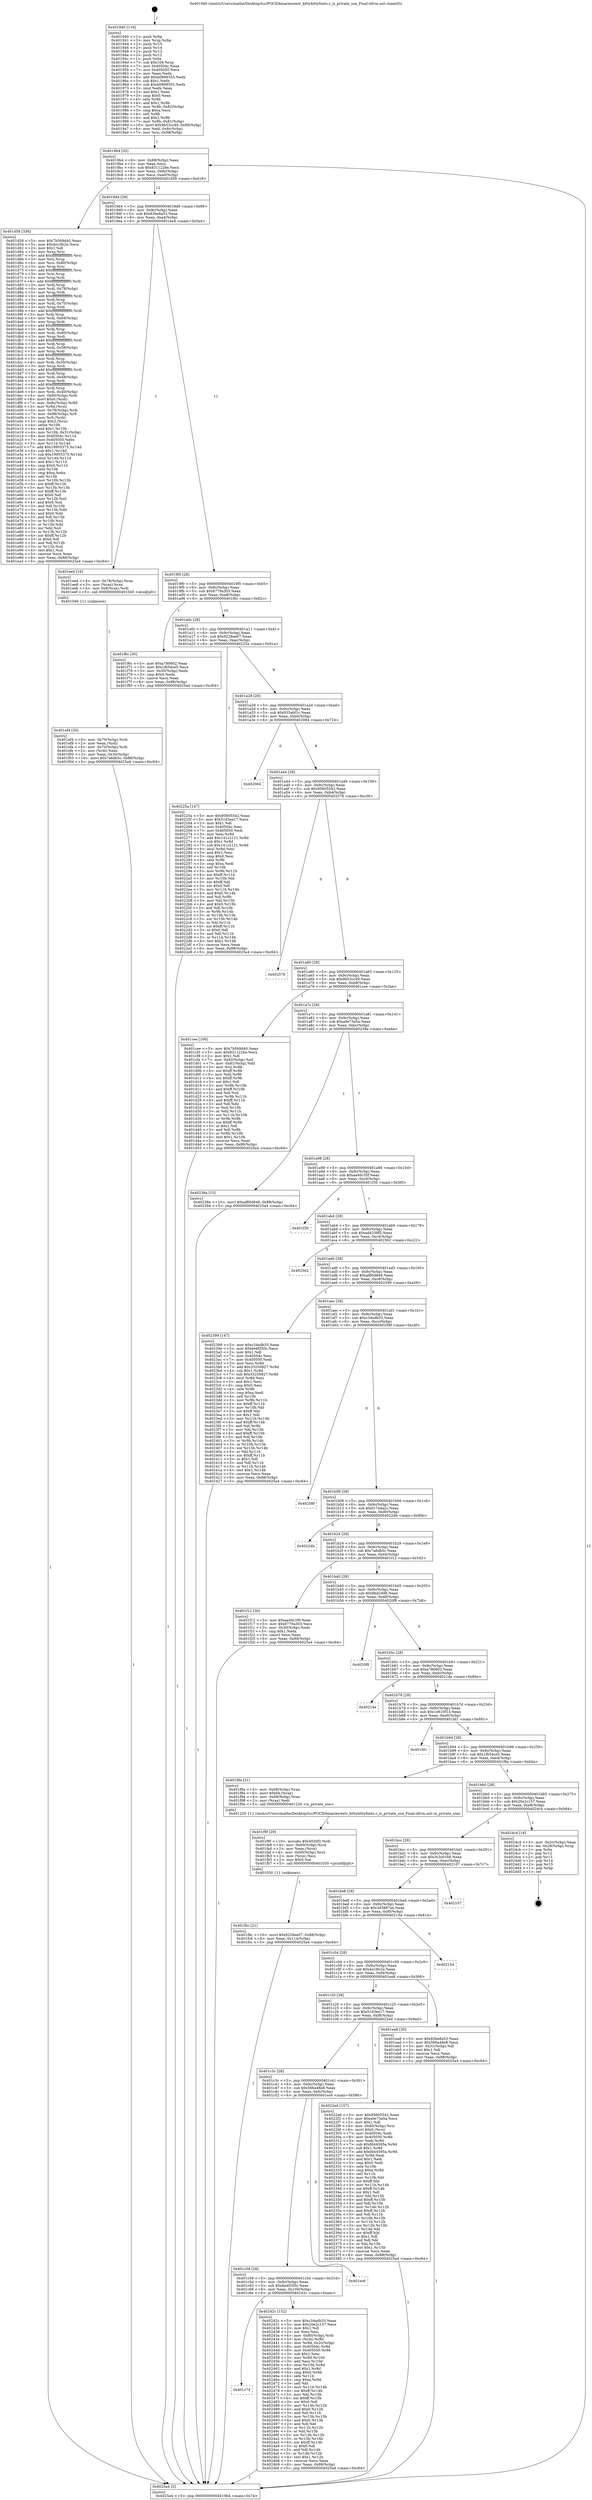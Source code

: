 digraph "0x401940" {
  label = "0x401940 (/mnt/c/Users/mathe/Desktop/tcc/POCII/binaries/extr_kittykittyfonts.c_is_private_use_Final-ollvm.out::main(0))"
  labelloc = "t"
  node[shape=record]

  Entry [label="",width=0.3,height=0.3,shape=circle,fillcolor=black,style=filled]
  "0x4019b4" [label="{
     0x4019b4 [32]\l
     | [instrs]\l
     &nbsp;&nbsp;0x4019b4 \<+6\>: mov -0x88(%rbp),%eax\l
     &nbsp;&nbsp;0x4019ba \<+2\>: mov %eax,%ecx\l
     &nbsp;&nbsp;0x4019bc \<+6\>: sub $0x8311226e,%ecx\l
     &nbsp;&nbsp;0x4019c2 \<+6\>: mov %eax,-0x9c(%rbp)\l
     &nbsp;&nbsp;0x4019c8 \<+6\>: mov %ecx,-0xa0(%rbp)\l
     &nbsp;&nbsp;0x4019ce \<+6\>: je 0000000000401d58 \<main+0x418\>\l
  }"]
  "0x401d58" [label="{
     0x401d58 [336]\l
     | [instrs]\l
     &nbsp;&nbsp;0x401d58 \<+5\>: mov $0x7b569d40,%eax\l
     &nbsp;&nbsp;0x401d5d \<+5\>: mov $0x4cc3fc2e,%ecx\l
     &nbsp;&nbsp;0x401d62 \<+2\>: mov $0x1,%dl\l
     &nbsp;&nbsp;0x401d64 \<+3\>: mov %rsp,%rsi\l
     &nbsp;&nbsp;0x401d67 \<+4\>: add $0xfffffffffffffff0,%rsi\l
     &nbsp;&nbsp;0x401d6b \<+3\>: mov %rsi,%rsp\l
     &nbsp;&nbsp;0x401d6e \<+4\>: mov %rsi,-0x80(%rbp)\l
     &nbsp;&nbsp;0x401d72 \<+3\>: mov %rsp,%rsi\l
     &nbsp;&nbsp;0x401d75 \<+4\>: add $0xfffffffffffffff0,%rsi\l
     &nbsp;&nbsp;0x401d79 \<+3\>: mov %rsi,%rsp\l
     &nbsp;&nbsp;0x401d7c \<+3\>: mov %rsp,%rdi\l
     &nbsp;&nbsp;0x401d7f \<+4\>: add $0xfffffffffffffff0,%rdi\l
     &nbsp;&nbsp;0x401d83 \<+3\>: mov %rdi,%rsp\l
     &nbsp;&nbsp;0x401d86 \<+4\>: mov %rdi,-0x78(%rbp)\l
     &nbsp;&nbsp;0x401d8a \<+3\>: mov %rsp,%rdi\l
     &nbsp;&nbsp;0x401d8d \<+4\>: add $0xfffffffffffffff0,%rdi\l
     &nbsp;&nbsp;0x401d91 \<+3\>: mov %rdi,%rsp\l
     &nbsp;&nbsp;0x401d94 \<+4\>: mov %rdi,-0x70(%rbp)\l
     &nbsp;&nbsp;0x401d98 \<+3\>: mov %rsp,%rdi\l
     &nbsp;&nbsp;0x401d9b \<+4\>: add $0xfffffffffffffff0,%rdi\l
     &nbsp;&nbsp;0x401d9f \<+3\>: mov %rdi,%rsp\l
     &nbsp;&nbsp;0x401da2 \<+4\>: mov %rdi,-0x68(%rbp)\l
     &nbsp;&nbsp;0x401da6 \<+3\>: mov %rsp,%rdi\l
     &nbsp;&nbsp;0x401da9 \<+4\>: add $0xfffffffffffffff0,%rdi\l
     &nbsp;&nbsp;0x401dad \<+3\>: mov %rdi,%rsp\l
     &nbsp;&nbsp;0x401db0 \<+4\>: mov %rdi,-0x60(%rbp)\l
     &nbsp;&nbsp;0x401db4 \<+3\>: mov %rsp,%rdi\l
     &nbsp;&nbsp;0x401db7 \<+4\>: add $0xfffffffffffffff0,%rdi\l
     &nbsp;&nbsp;0x401dbb \<+3\>: mov %rdi,%rsp\l
     &nbsp;&nbsp;0x401dbe \<+4\>: mov %rdi,-0x58(%rbp)\l
     &nbsp;&nbsp;0x401dc2 \<+3\>: mov %rsp,%rdi\l
     &nbsp;&nbsp;0x401dc5 \<+4\>: add $0xfffffffffffffff0,%rdi\l
     &nbsp;&nbsp;0x401dc9 \<+3\>: mov %rdi,%rsp\l
     &nbsp;&nbsp;0x401dcc \<+4\>: mov %rdi,-0x50(%rbp)\l
     &nbsp;&nbsp;0x401dd0 \<+3\>: mov %rsp,%rdi\l
     &nbsp;&nbsp;0x401dd3 \<+4\>: add $0xfffffffffffffff0,%rdi\l
     &nbsp;&nbsp;0x401dd7 \<+3\>: mov %rdi,%rsp\l
     &nbsp;&nbsp;0x401dda \<+4\>: mov %rdi,-0x48(%rbp)\l
     &nbsp;&nbsp;0x401dde \<+3\>: mov %rsp,%rdi\l
     &nbsp;&nbsp;0x401de1 \<+4\>: add $0xfffffffffffffff0,%rdi\l
     &nbsp;&nbsp;0x401de5 \<+3\>: mov %rdi,%rsp\l
     &nbsp;&nbsp;0x401de8 \<+4\>: mov %rdi,-0x40(%rbp)\l
     &nbsp;&nbsp;0x401dec \<+4\>: mov -0x80(%rbp),%rdi\l
     &nbsp;&nbsp;0x401df0 \<+6\>: movl $0x0,(%rdi)\l
     &nbsp;&nbsp;0x401df6 \<+7\>: mov -0x8c(%rbp),%r8d\l
     &nbsp;&nbsp;0x401dfd \<+3\>: mov %r8d,(%rsi)\l
     &nbsp;&nbsp;0x401e00 \<+4\>: mov -0x78(%rbp),%rdi\l
     &nbsp;&nbsp;0x401e04 \<+7\>: mov -0x98(%rbp),%r9\l
     &nbsp;&nbsp;0x401e0b \<+3\>: mov %r9,(%rdi)\l
     &nbsp;&nbsp;0x401e0e \<+3\>: cmpl $0x2,(%rsi)\l
     &nbsp;&nbsp;0x401e11 \<+4\>: setne %r10b\l
     &nbsp;&nbsp;0x401e15 \<+4\>: and $0x1,%r10b\l
     &nbsp;&nbsp;0x401e19 \<+4\>: mov %r10b,-0x31(%rbp)\l
     &nbsp;&nbsp;0x401e1d \<+8\>: mov 0x40504c,%r11d\l
     &nbsp;&nbsp;0x401e25 \<+7\>: mov 0x405050,%ebx\l
     &nbsp;&nbsp;0x401e2c \<+3\>: mov %r11d,%r14d\l
     &nbsp;&nbsp;0x401e2f \<+7\>: add $0x19955375,%r14d\l
     &nbsp;&nbsp;0x401e36 \<+4\>: sub $0x1,%r14d\l
     &nbsp;&nbsp;0x401e3a \<+7\>: sub $0x19955375,%r14d\l
     &nbsp;&nbsp;0x401e41 \<+4\>: imul %r14d,%r11d\l
     &nbsp;&nbsp;0x401e45 \<+4\>: and $0x1,%r11d\l
     &nbsp;&nbsp;0x401e49 \<+4\>: cmp $0x0,%r11d\l
     &nbsp;&nbsp;0x401e4d \<+4\>: sete %r10b\l
     &nbsp;&nbsp;0x401e51 \<+3\>: cmp $0xa,%ebx\l
     &nbsp;&nbsp;0x401e54 \<+4\>: setl %r15b\l
     &nbsp;&nbsp;0x401e58 \<+3\>: mov %r10b,%r12b\l
     &nbsp;&nbsp;0x401e5b \<+4\>: xor $0xff,%r12b\l
     &nbsp;&nbsp;0x401e5f \<+3\>: mov %r15b,%r13b\l
     &nbsp;&nbsp;0x401e62 \<+4\>: xor $0xff,%r13b\l
     &nbsp;&nbsp;0x401e66 \<+3\>: xor $0x0,%dl\l
     &nbsp;&nbsp;0x401e69 \<+3\>: mov %r12b,%sil\l
     &nbsp;&nbsp;0x401e6c \<+4\>: and $0x0,%sil\l
     &nbsp;&nbsp;0x401e70 \<+3\>: and %dl,%r10b\l
     &nbsp;&nbsp;0x401e73 \<+3\>: mov %r13b,%dil\l
     &nbsp;&nbsp;0x401e76 \<+4\>: and $0x0,%dil\l
     &nbsp;&nbsp;0x401e7a \<+3\>: and %dl,%r15b\l
     &nbsp;&nbsp;0x401e7d \<+3\>: or %r10b,%sil\l
     &nbsp;&nbsp;0x401e80 \<+3\>: or %r15b,%dil\l
     &nbsp;&nbsp;0x401e83 \<+3\>: xor %dil,%sil\l
     &nbsp;&nbsp;0x401e86 \<+3\>: or %r13b,%r12b\l
     &nbsp;&nbsp;0x401e89 \<+4\>: xor $0xff,%r12b\l
     &nbsp;&nbsp;0x401e8d \<+3\>: or $0x0,%dl\l
     &nbsp;&nbsp;0x401e90 \<+3\>: and %dl,%r12b\l
     &nbsp;&nbsp;0x401e93 \<+3\>: or %r12b,%sil\l
     &nbsp;&nbsp;0x401e96 \<+4\>: test $0x1,%sil\l
     &nbsp;&nbsp;0x401e9a \<+3\>: cmovne %ecx,%eax\l
     &nbsp;&nbsp;0x401e9d \<+6\>: mov %eax,-0x88(%rbp)\l
     &nbsp;&nbsp;0x401ea3 \<+5\>: jmp 00000000004025a4 \<main+0xc64\>\l
  }"]
  "0x4019d4" [label="{
     0x4019d4 [28]\l
     | [instrs]\l
     &nbsp;&nbsp;0x4019d4 \<+5\>: jmp 00000000004019d9 \<main+0x99\>\l
     &nbsp;&nbsp;0x4019d9 \<+6\>: mov -0x9c(%rbp),%eax\l
     &nbsp;&nbsp;0x4019df \<+5\>: sub $0x83be8a53,%eax\l
     &nbsp;&nbsp;0x4019e4 \<+6\>: mov %eax,-0xa4(%rbp)\l
     &nbsp;&nbsp;0x4019ea \<+6\>: je 0000000000401ee4 \<main+0x5a4\>\l
  }"]
  Exit [label="",width=0.3,height=0.3,shape=circle,fillcolor=black,style=filled,peripheries=2]
  "0x401ee4" [label="{
     0x401ee4 [16]\l
     | [instrs]\l
     &nbsp;&nbsp;0x401ee4 \<+4\>: mov -0x78(%rbp),%rax\l
     &nbsp;&nbsp;0x401ee8 \<+3\>: mov (%rax),%rax\l
     &nbsp;&nbsp;0x401eeb \<+4\>: mov 0x8(%rax),%rdi\l
     &nbsp;&nbsp;0x401eef \<+5\>: call 0000000000401040 \<atoi@plt\>\l
     | [calls]\l
     &nbsp;&nbsp;0x401040 \{1\} (unknown)\l
  }"]
  "0x4019f0" [label="{
     0x4019f0 [28]\l
     | [instrs]\l
     &nbsp;&nbsp;0x4019f0 \<+5\>: jmp 00000000004019f5 \<main+0xb5\>\l
     &nbsp;&nbsp;0x4019f5 \<+6\>: mov -0x9c(%rbp),%eax\l
     &nbsp;&nbsp;0x4019fb \<+5\>: sub $0x8779a303,%eax\l
     &nbsp;&nbsp;0x401a00 \<+6\>: mov %eax,-0xa8(%rbp)\l
     &nbsp;&nbsp;0x401a06 \<+6\>: je 0000000000401f6c \<main+0x62c\>\l
  }"]
  "0x401c74" [label="{
     0x401c74\l
  }", style=dashed]
  "0x401f6c" [label="{
     0x401f6c [30]\l
     | [instrs]\l
     &nbsp;&nbsp;0x401f6c \<+5\>: mov $0xa780602,%eax\l
     &nbsp;&nbsp;0x401f71 \<+5\>: mov $0x1fb54ce5,%ecx\l
     &nbsp;&nbsp;0x401f76 \<+3\>: mov -0x30(%rbp),%edx\l
     &nbsp;&nbsp;0x401f79 \<+3\>: cmp $0x0,%edx\l
     &nbsp;&nbsp;0x401f7c \<+3\>: cmove %ecx,%eax\l
     &nbsp;&nbsp;0x401f7f \<+6\>: mov %eax,-0x88(%rbp)\l
     &nbsp;&nbsp;0x401f85 \<+5\>: jmp 00000000004025a4 \<main+0xc64\>\l
  }"]
  "0x401a0c" [label="{
     0x401a0c [28]\l
     | [instrs]\l
     &nbsp;&nbsp;0x401a0c \<+5\>: jmp 0000000000401a11 \<main+0xd1\>\l
     &nbsp;&nbsp;0x401a11 \<+6\>: mov -0x9c(%rbp),%eax\l
     &nbsp;&nbsp;0x401a17 \<+5\>: sub $0x9228ee07,%eax\l
     &nbsp;&nbsp;0x401a1c \<+6\>: mov %eax,-0xac(%rbp)\l
     &nbsp;&nbsp;0x401a22 \<+6\>: je 000000000040225a \<main+0x91a\>\l
  }"]
  "0x40242c" [label="{
     0x40242c [152]\l
     | [instrs]\l
     &nbsp;&nbsp;0x40242c \<+5\>: mov $0xc34adb33,%eax\l
     &nbsp;&nbsp;0x402431 \<+5\>: mov $0x20e2c157,%ecx\l
     &nbsp;&nbsp;0x402436 \<+2\>: mov $0x1,%dl\l
     &nbsp;&nbsp;0x402438 \<+2\>: xor %esi,%esi\l
     &nbsp;&nbsp;0x40243a \<+4\>: mov -0x80(%rbp),%rdi\l
     &nbsp;&nbsp;0x40243e \<+3\>: mov (%rdi),%r8d\l
     &nbsp;&nbsp;0x402441 \<+4\>: mov %r8d,-0x2c(%rbp)\l
     &nbsp;&nbsp;0x402445 \<+8\>: mov 0x40504c,%r8d\l
     &nbsp;&nbsp;0x40244d \<+8\>: mov 0x405050,%r9d\l
     &nbsp;&nbsp;0x402455 \<+3\>: sub $0x1,%esi\l
     &nbsp;&nbsp;0x402458 \<+3\>: mov %r8d,%r10d\l
     &nbsp;&nbsp;0x40245b \<+3\>: add %esi,%r10d\l
     &nbsp;&nbsp;0x40245e \<+4\>: imul %r10d,%r8d\l
     &nbsp;&nbsp;0x402462 \<+4\>: and $0x1,%r8d\l
     &nbsp;&nbsp;0x402466 \<+4\>: cmp $0x0,%r8d\l
     &nbsp;&nbsp;0x40246a \<+4\>: sete %r11b\l
     &nbsp;&nbsp;0x40246e \<+4\>: cmp $0xa,%r9d\l
     &nbsp;&nbsp;0x402472 \<+3\>: setl %bl\l
     &nbsp;&nbsp;0x402475 \<+3\>: mov %r11b,%r14b\l
     &nbsp;&nbsp;0x402478 \<+4\>: xor $0xff,%r14b\l
     &nbsp;&nbsp;0x40247c \<+3\>: mov %bl,%r15b\l
     &nbsp;&nbsp;0x40247f \<+4\>: xor $0xff,%r15b\l
     &nbsp;&nbsp;0x402483 \<+3\>: xor $0x0,%dl\l
     &nbsp;&nbsp;0x402486 \<+3\>: mov %r14b,%r12b\l
     &nbsp;&nbsp;0x402489 \<+4\>: and $0x0,%r12b\l
     &nbsp;&nbsp;0x40248d \<+3\>: and %dl,%r11b\l
     &nbsp;&nbsp;0x402490 \<+3\>: mov %r15b,%r13b\l
     &nbsp;&nbsp;0x402493 \<+4\>: and $0x0,%r13b\l
     &nbsp;&nbsp;0x402497 \<+2\>: and %dl,%bl\l
     &nbsp;&nbsp;0x402499 \<+3\>: or %r11b,%r12b\l
     &nbsp;&nbsp;0x40249c \<+3\>: or %bl,%r13b\l
     &nbsp;&nbsp;0x40249f \<+3\>: xor %r13b,%r12b\l
     &nbsp;&nbsp;0x4024a2 \<+3\>: or %r15b,%r14b\l
     &nbsp;&nbsp;0x4024a5 \<+4\>: xor $0xff,%r14b\l
     &nbsp;&nbsp;0x4024a9 \<+3\>: or $0x0,%dl\l
     &nbsp;&nbsp;0x4024ac \<+3\>: and %dl,%r14b\l
     &nbsp;&nbsp;0x4024af \<+3\>: or %r14b,%r12b\l
     &nbsp;&nbsp;0x4024b2 \<+4\>: test $0x1,%r12b\l
     &nbsp;&nbsp;0x4024b6 \<+3\>: cmovne %ecx,%eax\l
     &nbsp;&nbsp;0x4024b9 \<+6\>: mov %eax,-0x88(%rbp)\l
     &nbsp;&nbsp;0x4024bf \<+5\>: jmp 00000000004025a4 \<main+0xc64\>\l
  }"]
  "0x40225a" [label="{
     0x40225a [147]\l
     | [instrs]\l
     &nbsp;&nbsp;0x40225a \<+5\>: mov $0x95605542,%eax\l
     &nbsp;&nbsp;0x40225f \<+5\>: mov $0x51d3ee17,%ecx\l
     &nbsp;&nbsp;0x402264 \<+2\>: mov $0x1,%dl\l
     &nbsp;&nbsp;0x402266 \<+7\>: mov 0x40504c,%esi\l
     &nbsp;&nbsp;0x40226d \<+7\>: mov 0x405050,%edi\l
     &nbsp;&nbsp;0x402274 \<+3\>: mov %esi,%r8d\l
     &nbsp;&nbsp;0x402277 \<+7\>: add $0x141c2121,%r8d\l
     &nbsp;&nbsp;0x40227e \<+4\>: sub $0x1,%r8d\l
     &nbsp;&nbsp;0x402282 \<+7\>: sub $0x141c2121,%r8d\l
     &nbsp;&nbsp;0x402289 \<+4\>: imul %r8d,%esi\l
     &nbsp;&nbsp;0x40228d \<+3\>: and $0x1,%esi\l
     &nbsp;&nbsp;0x402290 \<+3\>: cmp $0x0,%esi\l
     &nbsp;&nbsp;0x402293 \<+4\>: sete %r9b\l
     &nbsp;&nbsp;0x402297 \<+3\>: cmp $0xa,%edi\l
     &nbsp;&nbsp;0x40229a \<+4\>: setl %r10b\l
     &nbsp;&nbsp;0x40229e \<+3\>: mov %r9b,%r11b\l
     &nbsp;&nbsp;0x4022a1 \<+4\>: xor $0xff,%r11b\l
     &nbsp;&nbsp;0x4022a5 \<+3\>: mov %r10b,%bl\l
     &nbsp;&nbsp;0x4022a8 \<+3\>: xor $0xff,%bl\l
     &nbsp;&nbsp;0x4022ab \<+3\>: xor $0x0,%dl\l
     &nbsp;&nbsp;0x4022ae \<+3\>: mov %r11b,%r14b\l
     &nbsp;&nbsp;0x4022b1 \<+4\>: and $0x0,%r14b\l
     &nbsp;&nbsp;0x4022b5 \<+3\>: and %dl,%r9b\l
     &nbsp;&nbsp;0x4022b8 \<+3\>: mov %bl,%r15b\l
     &nbsp;&nbsp;0x4022bb \<+4\>: and $0x0,%r15b\l
     &nbsp;&nbsp;0x4022bf \<+3\>: and %dl,%r10b\l
     &nbsp;&nbsp;0x4022c2 \<+3\>: or %r9b,%r14b\l
     &nbsp;&nbsp;0x4022c5 \<+3\>: or %r10b,%r15b\l
     &nbsp;&nbsp;0x4022c8 \<+3\>: xor %r15b,%r14b\l
     &nbsp;&nbsp;0x4022cb \<+3\>: or %bl,%r11b\l
     &nbsp;&nbsp;0x4022ce \<+4\>: xor $0xff,%r11b\l
     &nbsp;&nbsp;0x4022d2 \<+3\>: or $0x0,%dl\l
     &nbsp;&nbsp;0x4022d5 \<+3\>: and %dl,%r11b\l
     &nbsp;&nbsp;0x4022d8 \<+3\>: or %r11b,%r14b\l
     &nbsp;&nbsp;0x4022db \<+4\>: test $0x1,%r14b\l
     &nbsp;&nbsp;0x4022df \<+3\>: cmovne %ecx,%eax\l
     &nbsp;&nbsp;0x4022e2 \<+6\>: mov %eax,-0x88(%rbp)\l
     &nbsp;&nbsp;0x4022e8 \<+5\>: jmp 00000000004025a4 \<main+0xc64\>\l
  }"]
  "0x401a28" [label="{
     0x401a28 [28]\l
     | [instrs]\l
     &nbsp;&nbsp;0x401a28 \<+5\>: jmp 0000000000401a2d \<main+0xed\>\l
     &nbsp;&nbsp;0x401a2d \<+6\>: mov -0x9c(%rbp),%eax\l
     &nbsp;&nbsp;0x401a33 \<+5\>: sub $0x935abf1c,%eax\l
     &nbsp;&nbsp;0x401a38 \<+6\>: mov %eax,-0xb0(%rbp)\l
     &nbsp;&nbsp;0x401a3e \<+6\>: je 0000000000402064 \<main+0x724\>\l
  }"]
  "0x401c58" [label="{
     0x401c58 [28]\l
     | [instrs]\l
     &nbsp;&nbsp;0x401c58 \<+5\>: jmp 0000000000401c5d \<main+0x31d\>\l
     &nbsp;&nbsp;0x401c5d \<+6\>: mov -0x9c(%rbp),%eax\l
     &nbsp;&nbsp;0x401c63 \<+5\>: sub $0x6e4f350c,%eax\l
     &nbsp;&nbsp;0x401c68 \<+6\>: mov %eax,-0x100(%rbp)\l
     &nbsp;&nbsp;0x401c6e \<+6\>: je 000000000040242c \<main+0xaec\>\l
  }"]
  "0x402064" [label="{
     0x402064\l
  }", style=dashed]
  "0x401a44" [label="{
     0x401a44 [28]\l
     | [instrs]\l
     &nbsp;&nbsp;0x401a44 \<+5\>: jmp 0000000000401a49 \<main+0x109\>\l
     &nbsp;&nbsp;0x401a49 \<+6\>: mov -0x9c(%rbp),%eax\l
     &nbsp;&nbsp;0x401a4f \<+5\>: sub $0x95605542,%eax\l
     &nbsp;&nbsp;0x401a54 \<+6\>: mov %eax,-0xb4(%rbp)\l
     &nbsp;&nbsp;0x401a5a \<+6\>: je 0000000000402576 \<main+0xc36\>\l
  }"]
  "0x401ec6" [label="{
     0x401ec6\l
  }", style=dashed]
  "0x402576" [label="{
     0x402576\l
  }", style=dashed]
  "0x401a60" [label="{
     0x401a60 [28]\l
     | [instrs]\l
     &nbsp;&nbsp;0x401a60 \<+5\>: jmp 0000000000401a65 \<main+0x125\>\l
     &nbsp;&nbsp;0x401a65 \<+6\>: mov -0x9c(%rbp),%eax\l
     &nbsp;&nbsp;0x401a6b \<+5\>: sub $0x9b53cc49,%eax\l
     &nbsp;&nbsp;0x401a70 \<+6\>: mov %eax,-0xb8(%rbp)\l
     &nbsp;&nbsp;0x401a76 \<+6\>: je 0000000000401cee \<main+0x3ae\>\l
  }"]
  "0x401c3c" [label="{
     0x401c3c [28]\l
     | [instrs]\l
     &nbsp;&nbsp;0x401c3c \<+5\>: jmp 0000000000401c41 \<main+0x301\>\l
     &nbsp;&nbsp;0x401c41 \<+6\>: mov -0x9c(%rbp),%eax\l
     &nbsp;&nbsp;0x401c47 \<+5\>: sub $0x566a48e8,%eax\l
     &nbsp;&nbsp;0x401c4c \<+6\>: mov %eax,-0xfc(%rbp)\l
     &nbsp;&nbsp;0x401c52 \<+6\>: je 0000000000401ec6 \<main+0x586\>\l
  }"]
  "0x401cee" [label="{
     0x401cee [106]\l
     | [instrs]\l
     &nbsp;&nbsp;0x401cee \<+5\>: mov $0x7b569d40,%eax\l
     &nbsp;&nbsp;0x401cf3 \<+5\>: mov $0x8311226e,%ecx\l
     &nbsp;&nbsp;0x401cf8 \<+2\>: mov $0x1,%dl\l
     &nbsp;&nbsp;0x401cfa \<+7\>: mov -0x82(%rbp),%sil\l
     &nbsp;&nbsp;0x401d01 \<+7\>: mov -0x81(%rbp),%dil\l
     &nbsp;&nbsp;0x401d08 \<+3\>: mov %sil,%r8b\l
     &nbsp;&nbsp;0x401d0b \<+4\>: xor $0xff,%r8b\l
     &nbsp;&nbsp;0x401d0f \<+3\>: mov %dil,%r9b\l
     &nbsp;&nbsp;0x401d12 \<+4\>: xor $0xff,%r9b\l
     &nbsp;&nbsp;0x401d16 \<+3\>: xor $0x1,%dl\l
     &nbsp;&nbsp;0x401d19 \<+3\>: mov %r8b,%r10b\l
     &nbsp;&nbsp;0x401d1c \<+4\>: and $0xff,%r10b\l
     &nbsp;&nbsp;0x401d20 \<+3\>: and %dl,%sil\l
     &nbsp;&nbsp;0x401d23 \<+3\>: mov %r9b,%r11b\l
     &nbsp;&nbsp;0x401d26 \<+4\>: and $0xff,%r11b\l
     &nbsp;&nbsp;0x401d2a \<+3\>: and %dl,%dil\l
     &nbsp;&nbsp;0x401d2d \<+3\>: or %sil,%r10b\l
     &nbsp;&nbsp;0x401d30 \<+3\>: or %dil,%r11b\l
     &nbsp;&nbsp;0x401d33 \<+3\>: xor %r11b,%r10b\l
     &nbsp;&nbsp;0x401d36 \<+3\>: or %r9b,%r8b\l
     &nbsp;&nbsp;0x401d39 \<+4\>: xor $0xff,%r8b\l
     &nbsp;&nbsp;0x401d3d \<+3\>: or $0x1,%dl\l
     &nbsp;&nbsp;0x401d40 \<+3\>: and %dl,%r8b\l
     &nbsp;&nbsp;0x401d43 \<+3\>: or %r8b,%r10b\l
     &nbsp;&nbsp;0x401d46 \<+4\>: test $0x1,%r10b\l
     &nbsp;&nbsp;0x401d4a \<+3\>: cmovne %ecx,%eax\l
     &nbsp;&nbsp;0x401d4d \<+6\>: mov %eax,-0x88(%rbp)\l
     &nbsp;&nbsp;0x401d53 \<+5\>: jmp 00000000004025a4 \<main+0xc64\>\l
  }"]
  "0x401a7c" [label="{
     0x401a7c [28]\l
     | [instrs]\l
     &nbsp;&nbsp;0x401a7c \<+5\>: jmp 0000000000401a81 \<main+0x141\>\l
     &nbsp;&nbsp;0x401a81 \<+6\>: mov -0x9c(%rbp),%eax\l
     &nbsp;&nbsp;0x401a87 \<+5\>: sub $0xa0e73a5a,%eax\l
     &nbsp;&nbsp;0x401a8c \<+6\>: mov %eax,-0xbc(%rbp)\l
     &nbsp;&nbsp;0x401a92 \<+6\>: je 000000000040238a \<main+0xa4a\>\l
  }"]
  "0x4025a4" [label="{
     0x4025a4 [5]\l
     | [instrs]\l
     &nbsp;&nbsp;0x4025a4 \<+5\>: jmp 00000000004019b4 \<main+0x74\>\l
  }"]
  "0x401940" [label="{
     0x401940 [116]\l
     | [instrs]\l
     &nbsp;&nbsp;0x401940 \<+1\>: push %rbp\l
     &nbsp;&nbsp;0x401941 \<+3\>: mov %rsp,%rbp\l
     &nbsp;&nbsp;0x401944 \<+2\>: push %r15\l
     &nbsp;&nbsp;0x401946 \<+2\>: push %r14\l
     &nbsp;&nbsp;0x401948 \<+2\>: push %r13\l
     &nbsp;&nbsp;0x40194a \<+2\>: push %r12\l
     &nbsp;&nbsp;0x40194c \<+1\>: push %rbx\l
     &nbsp;&nbsp;0x40194d \<+7\>: sub $0x108,%rsp\l
     &nbsp;&nbsp;0x401954 \<+7\>: mov 0x40504c,%eax\l
     &nbsp;&nbsp;0x40195b \<+7\>: mov 0x405050,%ecx\l
     &nbsp;&nbsp;0x401962 \<+2\>: mov %eax,%edx\l
     &nbsp;&nbsp;0x401964 \<+6\>: add $0xb0899355,%edx\l
     &nbsp;&nbsp;0x40196a \<+3\>: sub $0x1,%edx\l
     &nbsp;&nbsp;0x40196d \<+6\>: sub $0xb0899355,%edx\l
     &nbsp;&nbsp;0x401973 \<+3\>: imul %edx,%eax\l
     &nbsp;&nbsp;0x401976 \<+3\>: and $0x1,%eax\l
     &nbsp;&nbsp;0x401979 \<+3\>: cmp $0x0,%eax\l
     &nbsp;&nbsp;0x40197c \<+4\>: sete %r8b\l
     &nbsp;&nbsp;0x401980 \<+4\>: and $0x1,%r8b\l
     &nbsp;&nbsp;0x401984 \<+7\>: mov %r8b,-0x82(%rbp)\l
     &nbsp;&nbsp;0x40198b \<+3\>: cmp $0xa,%ecx\l
     &nbsp;&nbsp;0x40198e \<+4\>: setl %r8b\l
     &nbsp;&nbsp;0x401992 \<+4\>: and $0x1,%r8b\l
     &nbsp;&nbsp;0x401996 \<+7\>: mov %r8b,-0x81(%rbp)\l
     &nbsp;&nbsp;0x40199d \<+10\>: movl $0x9b53cc49,-0x88(%rbp)\l
     &nbsp;&nbsp;0x4019a7 \<+6\>: mov %edi,-0x8c(%rbp)\l
     &nbsp;&nbsp;0x4019ad \<+7\>: mov %rsi,-0x98(%rbp)\l
  }"]
  "0x4022ed" [label="{
     0x4022ed [157]\l
     | [instrs]\l
     &nbsp;&nbsp;0x4022ed \<+5\>: mov $0x95605542,%eax\l
     &nbsp;&nbsp;0x4022f2 \<+5\>: mov $0xa0e73a5a,%ecx\l
     &nbsp;&nbsp;0x4022f7 \<+2\>: mov $0x1,%dl\l
     &nbsp;&nbsp;0x4022f9 \<+4\>: mov -0x80(%rbp),%rsi\l
     &nbsp;&nbsp;0x4022fd \<+6\>: movl $0x0,(%rsi)\l
     &nbsp;&nbsp;0x402303 \<+7\>: mov 0x40504c,%edi\l
     &nbsp;&nbsp;0x40230a \<+8\>: mov 0x405050,%r8d\l
     &nbsp;&nbsp;0x402312 \<+3\>: mov %edi,%r9d\l
     &nbsp;&nbsp;0x402315 \<+7\>: sub $0xfd44595a,%r9d\l
     &nbsp;&nbsp;0x40231c \<+4\>: sub $0x1,%r9d\l
     &nbsp;&nbsp;0x402320 \<+7\>: add $0xfd44595a,%r9d\l
     &nbsp;&nbsp;0x402327 \<+4\>: imul %r9d,%edi\l
     &nbsp;&nbsp;0x40232b \<+3\>: and $0x1,%edi\l
     &nbsp;&nbsp;0x40232e \<+3\>: cmp $0x0,%edi\l
     &nbsp;&nbsp;0x402331 \<+4\>: sete %r10b\l
     &nbsp;&nbsp;0x402335 \<+4\>: cmp $0xa,%r8d\l
     &nbsp;&nbsp;0x402339 \<+4\>: setl %r11b\l
     &nbsp;&nbsp;0x40233d \<+3\>: mov %r10b,%bl\l
     &nbsp;&nbsp;0x402340 \<+3\>: xor $0xff,%bl\l
     &nbsp;&nbsp;0x402343 \<+3\>: mov %r11b,%r14b\l
     &nbsp;&nbsp;0x402346 \<+4\>: xor $0xff,%r14b\l
     &nbsp;&nbsp;0x40234a \<+3\>: xor $0x1,%dl\l
     &nbsp;&nbsp;0x40234d \<+3\>: mov %bl,%r15b\l
     &nbsp;&nbsp;0x402350 \<+4\>: and $0xff,%r15b\l
     &nbsp;&nbsp;0x402354 \<+3\>: and %dl,%r10b\l
     &nbsp;&nbsp;0x402357 \<+3\>: mov %r14b,%r12b\l
     &nbsp;&nbsp;0x40235a \<+4\>: and $0xff,%r12b\l
     &nbsp;&nbsp;0x40235e \<+3\>: and %dl,%r11b\l
     &nbsp;&nbsp;0x402361 \<+3\>: or %r10b,%r15b\l
     &nbsp;&nbsp;0x402364 \<+3\>: or %r11b,%r12b\l
     &nbsp;&nbsp;0x402367 \<+3\>: xor %r12b,%r15b\l
     &nbsp;&nbsp;0x40236a \<+3\>: or %r14b,%bl\l
     &nbsp;&nbsp;0x40236d \<+3\>: xor $0xff,%bl\l
     &nbsp;&nbsp;0x402370 \<+3\>: or $0x1,%dl\l
     &nbsp;&nbsp;0x402373 \<+2\>: and %dl,%bl\l
     &nbsp;&nbsp;0x402375 \<+3\>: or %bl,%r15b\l
     &nbsp;&nbsp;0x402378 \<+4\>: test $0x1,%r15b\l
     &nbsp;&nbsp;0x40237c \<+3\>: cmovne %ecx,%eax\l
     &nbsp;&nbsp;0x40237f \<+6\>: mov %eax,-0x88(%rbp)\l
     &nbsp;&nbsp;0x402385 \<+5\>: jmp 00000000004025a4 \<main+0xc64\>\l
  }"]
  "0x401fbc" [label="{
     0x401fbc [21]\l
     | [instrs]\l
     &nbsp;&nbsp;0x401fbc \<+10\>: movl $0x9228ee07,-0x88(%rbp)\l
     &nbsp;&nbsp;0x401fc6 \<+6\>: mov %eax,-0x114(%rbp)\l
     &nbsp;&nbsp;0x401fcc \<+5\>: jmp 00000000004025a4 \<main+0xc64\>\l
  }"]
  "0x40238a" [label="{
     0x40238a [15]\l
     | [instrs]\l
     &nbsp;&nbsp;0x40238a \<+10\>: movl $0xaf80d848,-0x88(%rbp)\l
     &nbsp;&nbsp;0x402394 \<+5\>: jmp 00000000004025a4 \<main+0xc64\>\l
  }"]
  "0x401a98" [label="{
     0x401a98 [28]\l
     | [instrs]\l
     &nbsp;&nbsp;0x401a98 \<+5\>: jmp 0000000000401a9d \<main+0x15d\>\l
     &nbsp;&nbsp;0x401a9d \<+6\>: mov -0x9c(%rbp),%eax\l
     &nbsp;&nbsp;0x401aa3 \<+5\>: sub $0xaa40c35f,%eax\l
     &nbsp;&nbsp;0x401aa8 \<+6\>: mov %eax,-0xc0(%rbp)\l
     &nbsp;&nbsp;0x401aae \<+6\>: je 0000000000401f30 \<main+0x5f0\>\l
  }"]
  "0x401f9f" [label="{
     0x401f9f [29]\l
     | [instrs]\l
     &nbsp;&nbsp;0x401f9f \<+10\>: movabs $0x4030f2,%rdi\l
     &nbsp;&nbsp;0x401fa9 \<+4\>: mov -0x60(%rbp),%rcx\l
     &nbsp;&nbsp;0x401fad \<+2\>: mov %eax,(%rcx)\l
     &nbsp;&nbsp;0x401faf \<+4\>: mov -0x60(%rbp),%rcx\l
     &nbsp;&nbsp;0x401fb3 \<+2\>: mov (%rcx),%esi\l
     &nbsp;&nbsp;0x401fb5 \<+2\>: mov $0x0,%al\l
     &nbsp;&nbsp;0x401fb7 \<+5\>: call 0000000000401030 \<printf@plt\>\l
     | [calls]\l
     &nbsp;&nbsp;0x401030 \{1\} (unknown)\l
  }"]
  "0x401f30" [label="{
     0x401f30\l
  }", style=dashed]
  "0x401ab4" [label="{
     0x401ab4 [28]\l
     | [instrs]\l
     &nbsp;&nbsp;0x401ab4 \<+5\>: jmp 0000000000401ab9 \<main+0x179\>\l
     &nbsp;&nbsp;0x401ab9 \<+6\>: mov -0x9c(%rbp),%eax\l
     &nbsp;&nbsp;0x401abf \<+5\>: sub $0xad4338f5,%eax\l
     &nbsp;&nbsp;0x401ac4 \<+6\>: mov %eax,-0xc4(%rbp)\l
     &nbsp;&nbsp;0x401aca \<+6\>: je 0000000000402562 \<main+0xc22\>\l
  }"]
  "0x401ef4" [label="{
     0x401ef4 [30]\l
     | [instrs]\l
     &nbsp;&nbsp;0x401ef4 \<+4\>: mov -0x70(%rbp),%rdi\l
     &nbsp;&nbsp;0x401ef8 \<+2\>: mov %eax,(%rdi)\l
     &nbsp;&nbsp;0x401efa \<+4\>: mov -0x70(%rbp),%rdi\l
     &nbsp;&nbsp;0x401efe \<+2\>: mov (%rdi),%eax\l
     &nbsp;&nbsp;0x401f00 \<+3\>: mov %eax,-0x30(%rbp)\l
     &nbsp;&nbsp;0x401f03 \<+10\>: movl $0x7a6db5c,-0x88(%rbp)\l
     &nbsp;&nbsp;0x401f0d \<+5\>: jmp 00000000004025a4 \<main+0xc64\>\l
  }"]
  "0x402562" [label="{
     0x402562\l
  }", style=dashed]
  "0x401ad0" [label="{
     0x401ad0 [28]\l
     | [instrs]\l
     &nbsp;&nbsp;0x401ad0 \<+5\>: jmp 0000000000401ad5 \<main+0x195\>\l
     &nbsp;&nbsp;0x401ad5 \<+6\>: mov -0x9c(%rbp),%eax\l
     &nbsp;&nbsp;0x401adb \<+5\>: sub $0xaf80d848,%eax\l
     &nbsp;&nbsp;0x401ae0 \<+6\>: mov %eax,-0xc8(%rbp)\l
     &nbsp;&nbsp;0x401ae6 \<+6\>: je 0000000000402399 \<main+0xa59\>\l
  }"]
  "0x401c20" [label="{
     0x401c20 [28]\l
     | [instrs]\l
     &nbsp;&nbsp;0x401c20 \<+5\>: jmp 0000000000401c25 \<main+0x2e5\>\l
     &nbsp;&nbsp;0x401c25 \<+6\>: mov -0x9c(%rbp),%eax\l
     &nbsp;&nbsp;0x401c2b \<+5\>: sub $0x51d3ee17,%eax\l
     &nbsp;&nbsp;0x401c30 \<+6\>: mov %eax,-0xf8(%rbp)\l
     &nbsp;&nbsp;0x401c36 \<+6\>: je 00000000004022ed \<main+0x9ad\>\l
  }"]
  "0x402399" [label="{
     0x402399 [147]\l
     | [instrs]\l
     &nbsp;&nbsp;0x402399 \<+5\>: mov $0xc34adb33,%eax\l
     &nbsp;&nbsp;0x40239e \<+5\>: mov $0x6e4f350c,%ecx\l
     &nbsp;&nbsp;0x4023a3 \<+2\>: mov $0x1,%dl\l
     &nbsp;&nbsp;0x4023a5 \<+7\>: mov 0x40504c,%esi\l
     &nbsp;&nbsp;0x4023ac \<+7\>: mov 0x405050,%edi\l
     &nbsp;&nbsp;0x4023b3 \<+3\>: mov %esi,%r8d\l
     &nbsp;&nbsp;0x4023b6 \<+7\>: add $0x33250827,%r8d\l
     &nbsp;&nbsp;0x4023bd \<+4\>: sub $0x1,%r8d\l
     &nbsp;&nbsp;0x4023c1 \<+7\>: sub $0x33250827,%r8d\l
     &nbsp;&nbsp;0x4023c8 \<+4\>: imul %r8d,%esi\l
     &nbsp;&nbsp;0x4023cc \<+3\>: and $0x1,%esi\l
     &nbsp;&nbsp;0x4023cf \<+3\>: cmp $0x0,%esi\l
     &nbsp;&nbsp;0x4023d2 \<+4\>: sete %r9b\l
     &nbsp;&nbsp;0x4023d6 \<+3\>: cmp $0xa,%edi\l
     &nbsp;&nbsp;0x4023d9 \<+4\>: setl %r10b\l
     &nbsp;&nbsp;0x4023dd \<+3\>: mov %r9b,%r11b\l
     &nbsp;&nbsp;0x4023e0 \<+4\>: xor $0xff,%r11b\l
     &nbsp;&nbsp;0x4023e4 \<+3\>: mov %r10b,%bl\l
     &nbsp;&nbsp;0x4023e7 \<+3\>: xor $0xff,%bl\l
     &nbsp;&nbsp;0x4023ea \<+3\>: xor $0x1,%dl\l
     &nbsp;&nbsp;0x4023ed \<+3\>: mov %r11b,%r14b\l
     &nbsp;&nbsp;0x4023f0 \<+4\>: and $0xff,%r14b\l
     &nbsp;&nbsp;0x4023f4 \<+3\>: and %dl,%r9b\l
     &nbsp;&nbsp;0x4023f7 \<+3\>: mov %bl,%r15b\l
     &nbsp;&nbsp;0x4023fa \<+4\>: and $0xff,%r15b\l
     &nbsp;&nbsp;0x4023fe \<+3\>: and %dl,%r10b\l
     &nbsp;&nbsp;0x402401 \<+3\>: or %r9b,%r14b\l
     &nbsp;&nbsp;0x402404 \<+3\>: or %r10b,%r15b\l
     &nbsp;&nbsp;0x402407 \<+3\>: xor %r15b,%r14b\l
     &nbsp;&nbsp;0x40240a \<+3\>: or %bl,%r11b\l
     &nbsp;&nbsp;0x40240d \<+4\>: xor $0xff,%r11b\l
     &nbsp;&nbsp;0x402411 \<+3\>: or $0x1,%dl\l
     &nbsp;&nbsp;0x402414 \<+3\>: and %dl,%r11b\l
     &nbsp;&nbsp;0x402417 \<+3\>: or %r11b,%r14b\l
     &nbsp;&nbsp;0x40241a \<+4\>: test $0x1,%r14b\l
     &nbsp;&nbsp;0x40241e \<+3\>: cmovne %ecx,%eax\l
     &nbsp;&nbsp;0x402421 \<+6\>: mov %eax,-0x88(%rbp)\l
     &nbsp;&nbsp;0x402427 \<+5\>: jmp 00000000004025a4 \<main+0xc64\>\l
  }"]
  "0x401aec" [label="{
     0x401aec [28]\l
     | [instrs]\l
     &nbsp;&nbsp;0x401aec \<+5\>: jmp 0000000000401af1 \<main+0x1b1\>\l
     &nbsp;&nbsp;0x401af1 \<+6\>: mov -0x9c(%rbp),%eax\l
     &nbsp;&nbsp;0x401af7 \<+5\>: sub $0xc34adb33,%eax\l
     &nbsp;&nbsp;0x401afc \<+6\>: mov %eax,-0xcc(%rbp)\l
     &nbsp;&nbsp;0x401b02 \<+6\>: je 000000000040258f \<main+0xc4f\>\l
  }"]
  "0x401ea8" [label="{
     0x401ea8 [30]\l
     | [instrs]\l
     &nbsp;&nbsp;0x401ea8 \<+5\>: mov $0x83be8a53,%eax\l
     &nbsp;&nbsp;0x401ead \<+5\>: mov $0x566a48e8,%ecx\l
     &nbsp;&nbsp;0x401eb2 \<+3\>: mov -0x31(%rbp),%dl\l
     &nbsp;&nbsp;0x401eb5 \<+3\>: test $0x1,%dl\l
     &nbsp;&nbsp;0x401eb8 \<+3\>: cmovne %ecx,%eax\l
     &nbsp;&nbsp;0x401ebb \<+6\>: mov %eax,-0x88(%rbp)\l
     &nbsp;&nbsp;0x401ec1 \<+5\>: jmp 00000000004025a4 \<main+0xc64\>\l
  }"]
  "0x40258f" [label="{
     0x40258f\l
  }", style=dashed]
  "0x401b08" [label="{
     0x401b08 [28]\l
     | [instrs]\l
     &nbsp;&nbsp;0x401b08 \<+5\>: jmp 0000000000401b0d \<main+0x1cd\>\l
     &nbsp;&nbsp;0x401b0d \<+6\>: mov -0x9c(%rbp),%eax\l
     &nbsp;&nbsp;0x401b13 \<+5\>: sub $0xf17e4a2c,%eax\l
     &nbsp;&nbsp;0x401b18 \<+6\>: mov %eax,-0xd0(%rbp)\l
     &nbsp;&nbsp;0x401b1e \<+6\>: je 000000000040224b \<main+0x90b\>\l
  }"]
  "0x401c04" [label="{
     0x401c04 [28]\l
     | [instrs]\l
     &nbsp;&nbsp;0x401c04 \<+5\>: jmp 0000000000401c09 \<main+0x2c9\>\l
     &nbsp;&nbsp;0x401c09 \<+6\>: mov -0x9c(%rbp),%eax\l
     &nbsp;&nbsp;0x401c0f \<+5\>: sub $0x4cc3fc2e,%eax\l
     &nbsp;&nbsp;0x401c14 \<+6\>: mov %eax,-0xf4(%rbp)\l
     &nbsp;&nbsp;0x401c1a \<+6\>: je 0000000000401ea8 \<main+0x568\>\l
  }"]
  "0x40224b" [label="{
     0x40224b\l
  }", style=dashed]
  "0x401b24" [label="{
     0x401b24 [28]\l
     | [instrs]\l
     &nbsp;&nbsp;0x401b24 \<+5\>: jmp 0000000000401b29 \<main+0x1e9\>\l
     &nbsp;&nbsp;0x401b29 \<+6\>: mov -0x9c(%rbp),%eax\l
     &nbsp;&nbsp;0x401b2f \<+5\>: sub $0x7a6db5c,%eax\l
     &nbsp;&nbsp;0x401b34 \<+6\>: mov %eax,-0xd4(%rbp)\l
     &nbsp;&nbsp;0x401b3a \<+6\>: je 0000000000401f12 \<main+0x5d2\>\l
  }"]
  "0x40215d" [label="{
     0x40215d\l
  }", style=dashed]
  "0x401f12" [label="{
     0x401f12 [30]\l
     | [instrs]\l
     &nbsp;&nbsp;0x401f12 \<+5\>: mov $0xaa40c35f,%eax\l
     &nbsp;&nbsp;0x401f17 \<+5\>: mov $0x8779a303,%ecx\l
     &nbsp;&nbsp;0x401f1c \<+3\>: mov -0x30(%rbp),%edx\l
     &nbsp;&nbsp;0x401f1f \<+3\>: cmp $0x1,%edx\l
     &nbsp;&nbsp;0x401f22 \<+3\>: cmovl %ecx,%eax\l
     &nbsp;&nbsp;0x401f25 \<+6\>: mov %eax,-0x88(%rbp)\l
     &nbsp;&nbsp;0x401f2b \<+5\>: jmp 00000000004025a4 \<main+0xc64\>\l
  }"]
  "0x401b40" [label="{
     0x401b40 [28]\l
     | [instrs]\l
     &nbsp;&nbsp;0x401b40 \<+5\>: jmp 0000000000401b45 \<main+0x205\>\l
     &nbsp;&nbsp;0x401b45 \<+6\>: mov -0x9c(%rbp),%eax\l
     &nbsp;&nbsp;0x401b4b \<+5\>: sub $0x8bd2498,%eax\l
     &nbsp;&nbsp;0x401b50 \<+6\>: mov %eax,-0xd8(%rbp)\l
     &nbsp;&nbsp;0x401b56 \<+6\>: je 00000000004020f8 \<main+0x7b8\>\l
  }"]
  "0x401be8" [label="{
     0x401be8 [28]\l
     | [instrs]\l
     &nbsp;&nbsp;0x401be8 \<+5\>: jmp 0000000000401bed \<main+0x2ad\>\l
     &nbsp;&nbsp;0x401bed \<+6\>: mov -0x9c(%rbp),%eax\l
     &nbsp;&nbsp;0x401bf3 \<+5\>: sub $0x3d3887ae,%eax\l
     &nbsp;&nbsp;0x401bf8 \<+6\>: mov %eax,-0xf0(%rbp)\l
     &nbsp;&nbsp;0x401bfe \<+6\>: je 000000000040215d \<main+0x81d\>\l
  }"]
  "0x4020f8" [label="{
     0x4020f8\l
  }", style=dashed]
  "0x401b5c" [label="{
     0x401b5c [28]\l
     | [instrs]\l
     &nbsp;&nbsp;0x401b5c \<+5\>: jmp 0000000000401b61 \<main+0x221\>\l
     &nbsp;&nbsp;0x401b61 \<+6\>: mov -0x9c(%rbp),%eax\l
     &nbsp;&nbsp;0x401b67 \<+5\>: sub $0xa780602,%eax\l
     &nbsp;&nbsp;0x401b6c \<+6\>: mov %eax,-0xdc(%rbp)\l
     &nbsp;&nbsp;0x401b72 \<+6\>: je 000000000040214e \<main+0x80e\>\l
  }"]
  "0x402107" [label="{
     0x402107\l
  }", style=dashed]
  "0x40214e" [label="{
     0x40214e\l
  }", style=dashed]
  "0x401b78" [label="{
     0x401b78 [28]\l
     | [instrs]\l
     &nbsp;&nbsp;0x401b78 \<+5\>: jmp 0000000000401b7d \<main+0x23d\>\l
     &nbsp;&nbsp;0x401b7d \<+6\>: mov -0x9c(%rbp),%eax\l
     &nbsp;&nbsp;0x401b83 \<+5\>: sub $0x1e610f13,%eax\l
     &nbsp;&nbsp;0x401b88 \<+6\>: mov %eax,-0xe0(%rbp)\l
     &nbsp;&nbsp;0x401b8e \<+6\>: je 0000000000401fd1 \<main+0x691\>\l
  }"]
  "0x401bcc" [label="{
     0x401bcc [28]\l
     | [instrs]\l
     &nbsp;&nbsp;0x401bcc \<+5\>: jmp 0000000000401bd1 \<main+0x291\>\l
     &nbsp;&nbsp;0x401bd1 \<+6\>: mov -0x9c(%rbp),%eax\l
     &nbsp;&nbsp;0x401bd7 \<+5\>: sub $0x3c3c0166,%eax\l
     &nbsp;&nbsp;0x401bdc \<+6\>: mov %eax,-0xec(%rbp)\l
     &nbsp;&nbsp;0x401be2 \<+6\>: je 0000000000402107 \<main+0x7c7\>\l
  }"]
  "0x401fd1" [label="{
     0x401fd1\l
  }", style=dashed]
  "0x401b94" [label="{
     0x401b94 [28]\l
     | [instrs]\l
     &nbsp;&nbsp;0x401b94 \<+5\>: jmp 0000000000401b99 \<main+0x259\>\l
     &nbsp;&nbsp;0x401b99 \<+6\>: mov -0x9c(%rbp),%eax\l
     &nbsp;&nbsp;0x401b9f \<+5\>: sub $0x1fb54ce5,%eax\l
     &nbsp;&nbsp;0x401ba4 \<+6\>: mov %eax,-0xe4(%rbp)\l
     &nbsp;&nbsp;0x401baa \<+6\>: je 0000000000401f8a \<main+0x64a\>\l
  }"]
  "0x4024c4" [label="{
     0x4024c4 [18]\l
     | [instrs]\l
     &nbsp;&nbsp;0x4024c4 \<+3\>: mov -0x2c(%rbp),%eax\l
     &nbsp;&nbsp;0x4024c7 \<+4\>: lea -0x28(%rbp),%rsp\l
     &nbsp;&nbsp;0x4024cb \<+1\>: pop %rbx\l
     &nbsp;&nbsp;0x4024cc \<+2\>: pop %r12\l
     &nbsp;&nbsp;0x4024ce \<+2\>: pop %r13\l
     &nbsp;&nbsp;0x4024d0 \<+2\>: pop %r14\l
     &nbsp;&nbsp;0x4024d2 \<+2\>: pop %r15\l
     &nbsp;&nbsp;0x4024d4 \<+1\>: pop %rbp\l
     &nbsp;&nbsp;0x4024d5 \<+1\>: ret\l
  }"]
  "0x401f8a" [label="{
     0x401f8a [21]\l
     | [instrs]\l
     &nbsp;&nbsp;0x401f8a \<+4\>: mov -0x68(%rbp),%rax\l
     &nbsp;&nbsp;0x401f8e \<+6\>: movl $0x64,(%rax)\l
     &nbsp;&nbsp;0x401f94 \<+4\>: mov -0x68(%rbp),%rax\l
     &nbsp;&nbsp;0x401f98 \<+2\>: mov (%rax),%edi\l
     &nbsp;&nbsp;0x401f9a \<+5\>: call 0000000000401220 \<is_private_use\>\l
     | [calls]\l
     &nbsp;&nbsp;0x401220 \{1\} (/mnt/c/Users/mathe/Desktop/tcc/POCII/binaries/extr_kittykittyfonts.c_is_private_use_Final-ollvm.out::is_private_use)\l
  }"]
  "0x401bb0" [label="{
     0x401bb0 [28]\l
     | [instrs]\l
     &nbsp;&nbsp;0x401bb0 \<+5\>: jmp 0000000000401bb5 \<main+0x275\>\l
     &nbsp;&nbsp;0x401bb5 \<+6\>: mov -0x9c(%rbp),%eax\l
     &nbsp;&nbsp;0x401bbb \<+5\>: sub $0x20e2c157,%eax\l
     &nbsp;&nbsp;0x401bc0 \<+6\>: mov %eax,-0xe8(%rbp)\l
     &nbsp;&nbsp;0x401bc6 \<+6\>: je 00000000004024c4 \<main+0xb84\>\l
  }"]
  Entry -> "0x401940" [label=" 1"]
  "0x4019b4" -> "0x401d58" [label=" 1"]
  "0x4019b4" -> "0x4019d4" [label=" 12"]
  "0x4024c4" -> Exit [label=" 1"]
  "0x4019d4" -> "0x401ee4" [label=" 1"]
  "0x4019d4" -> "0x4019f0" [label=" 11"]
  "0x40242c" -> "0x4025a4" [label=" 1"]
  "0x4019f0" -> "0x401f6c" [label=" 1"]
  "0x4019f0" -> "0x401a0c" [label=" 10"]
  "0x401c58" -> "0x401c74" [label=" 0"]
  "0x401a0c" -> "0x40225a" [label=" 1"]
  "0x401a0c" -> "0x401a28" [label=" 9"]
  "0x401c58" -> "0x40242c" [label=" 1"]
  "0x401a28" -> "0x402064" [label=" 0"]
  "0x401a28" -> "0x401a44" [label=" 9"]
  "0x401c3c" -> "0x401c58" [label=" 1"]
  "0x401a44" -> "0x402576" [label=" 0"]
  "0x401a44" -> "0x401a60" [label=" 9"]
  "0x401c3c" -> "0x401ec6" [label=" 0"]
  "0x401a60" -> "0x401cee" [label=" 1"]
  "0x401a60" -> "0x401a7c" [label=" 8"]
  "0x401cee" -> "0x4025a4" [label=" 1"]
  "0x401940" -> "0x4019b4" [label=" 1"]
  "0x4025a4" -> "0x4019b4" [label=" 12"]
  "0x402399" -> "0x4025a4" [label=" 1"]
  "0x401d58" -> "0x4025a4" [label=" 1"]
  "0x40238a" -> "0x4025a4" [label=" 1"]
  "0x401a7c" -> "0x40238a" [label=" 1"]
  "0x401a7c" -> "0x401a98" [label=" 7"]
  "0x401c20" -> "0x401c3c" [label=" 1"]
  "0x401a98" -> "0x401f30" [label=" 0"]
  "0x401a98" -> "0x401ab4" [label=" 7"]
  "0x401c20" -> "0x4022ed" [label=" 1"]
  "0x401ab4" -> "0x402562" [label=" 0"]
  "0x401ab4" -> "0x401ad0" [label=" 7"]
  "0x4022ed" -> "0x4025a4" [label=" 1"]
  "0x401ad0" -> "0x402399" [label=" 1"]
  "0x401ad0" -> "0x401aec" [label=" 6"]
  "0x40225a" -> "0x4025a4" [label=" 1"]
  "0x401aec" -> "0x40258f" [label=" 0"]
  "0x401aec" -> "0x401b08" [label=" 6"]
  "0x401fbc" -> "0x4025a4" [label=" 1"]
  "0x401b08" -> "0x40224b" [label=" 0"]
  "0x401b08" -> "0x401b24" [label=" 6"]
  "0x401f8a" -> "0x401f9f" [label=" 1"]
  "0x401b24" -> "0x401f12" [label=" 1"]
  "0x401b24" -> "0x401b40" [label=" 5"]
  "0x401f6c" -> "0x4025a4" [label=" 1"]
  "0x401b40" -> "0x4020f8" [label=" 0"]
  "0x401b40" -> "0x401b5c" [label=" 5"]
  "0x401ef4" -> "0x4025a4" [label=" 1"]
  "0x401b5c" -> "0x40214e" [label=" 0"]
  "0x401b5c" -> "0x401b78" [label=" 5"]
  "0x401ee4" -> "0x401ef4" [label=" 1"]
  "0x401b78" -> "0x401fd1" [label=" 0"]
  "0x401b78" -> "0x401b94" [label=" 5"]
  "0x401c04" -> "0x401c20" [label=" 2"]
  "0x401b94" -> "0x401f8a" [label=" 1"]
  "0x401b94" -> "0x401bb0" [label=" 4"]
  "0x401c04" -> "0x401ea8" [label=" 1"]
  "0x401bb0" -> "0x4024c4" [label=" 1"]
  "0x401bb0" -> "0x401bcc" [label=" 3"]
  "0x401ea8" -> "0x4025a4" [label=" 1"]
  "0x401bcc" -> "0x402107" [label=" 0"]
  "0x401bcc" -> "0x401be8" [label=" 3"]
  "0x401f12" -> "0x4025a4" [label=" 1"]
  "0x401be8" -> "0x40215d" [label=" 0"]
  "0x401be8" -> "0x401c04" [label=" 3"]
  "0x401f9f" -> "0x401fbc" [label=" 1"]
}
